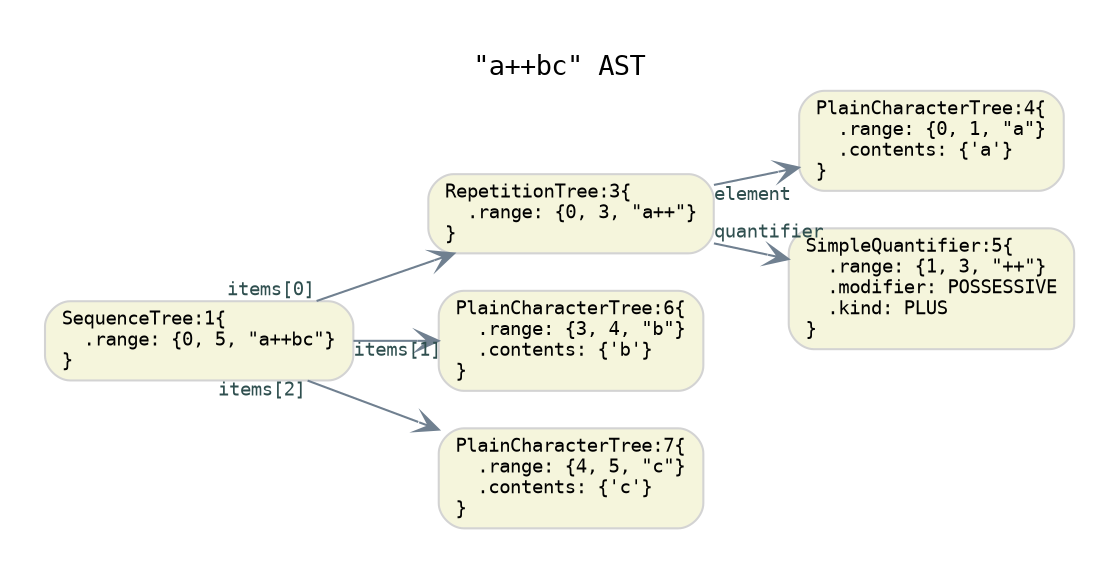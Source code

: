 digraph G {
  rankdir=LR;
  graph [fontname="Monospace", fontsize="13", pad="0.3"]
  labelloc="t";
  label="\"a++bc\" AST";

  // default nodes
  node [fontname="Monospace", fontsize= "9", shape="box", style="rounded,filled", color="LightGray", fillcolor="Beige", fixedsize="false", width="0.75"]
  1[ label="SequenceTree:1\{\l  .range: \{0, 5, \"a++bc\"\}\l\}\l" ]
  3[ label="RepetitionTree:3\{\l  .range: \{0, 3, \"a++\"\}\l\}\l" ]
  4[ label="PlainCharacterTree:4\{\l  .range: \{0, 1, \"a\"\}\l  .contents: \{'a'\}\l\}\l" ]
  5[ label="SimpleQuantifier:5\{\l  .range: \{1, 3, \"++\"\}\l  .modifier: POSSESSIVE\l  .kind: PLUS\l\}\l" ]
  6[ label="PlainCharacterTree:6\{\l  .range: \{3, 4, \"b\"\}\l  .contents: \{'b'\}\l\}\l" ]
  7[ label="PlainCharacterTree:7\{\l  .range: \{4, 5, \"c\"\}\l  .contents: \{'c'\}\l\}\l" ]

  // default edges
  edge [fontname="Monospace", fontsize="9", style="solid", color="SlateGray", fontcolor="DarkSlateGray", arrowhead="vee", arrowtail="none", dir="both"]
  3 -> 4 [ label="",  taillabel="element" ]
  3 -> 5 [ label="",  taillabel="quantifier" ]
  1 -> 3 [ label="",  taillabel="items[0]" ]
  1 -> 6 [ label="",  taillabel="items[1]" ]
  1 -> 7 [ label="",  taillabel="items[2]" ]
}
